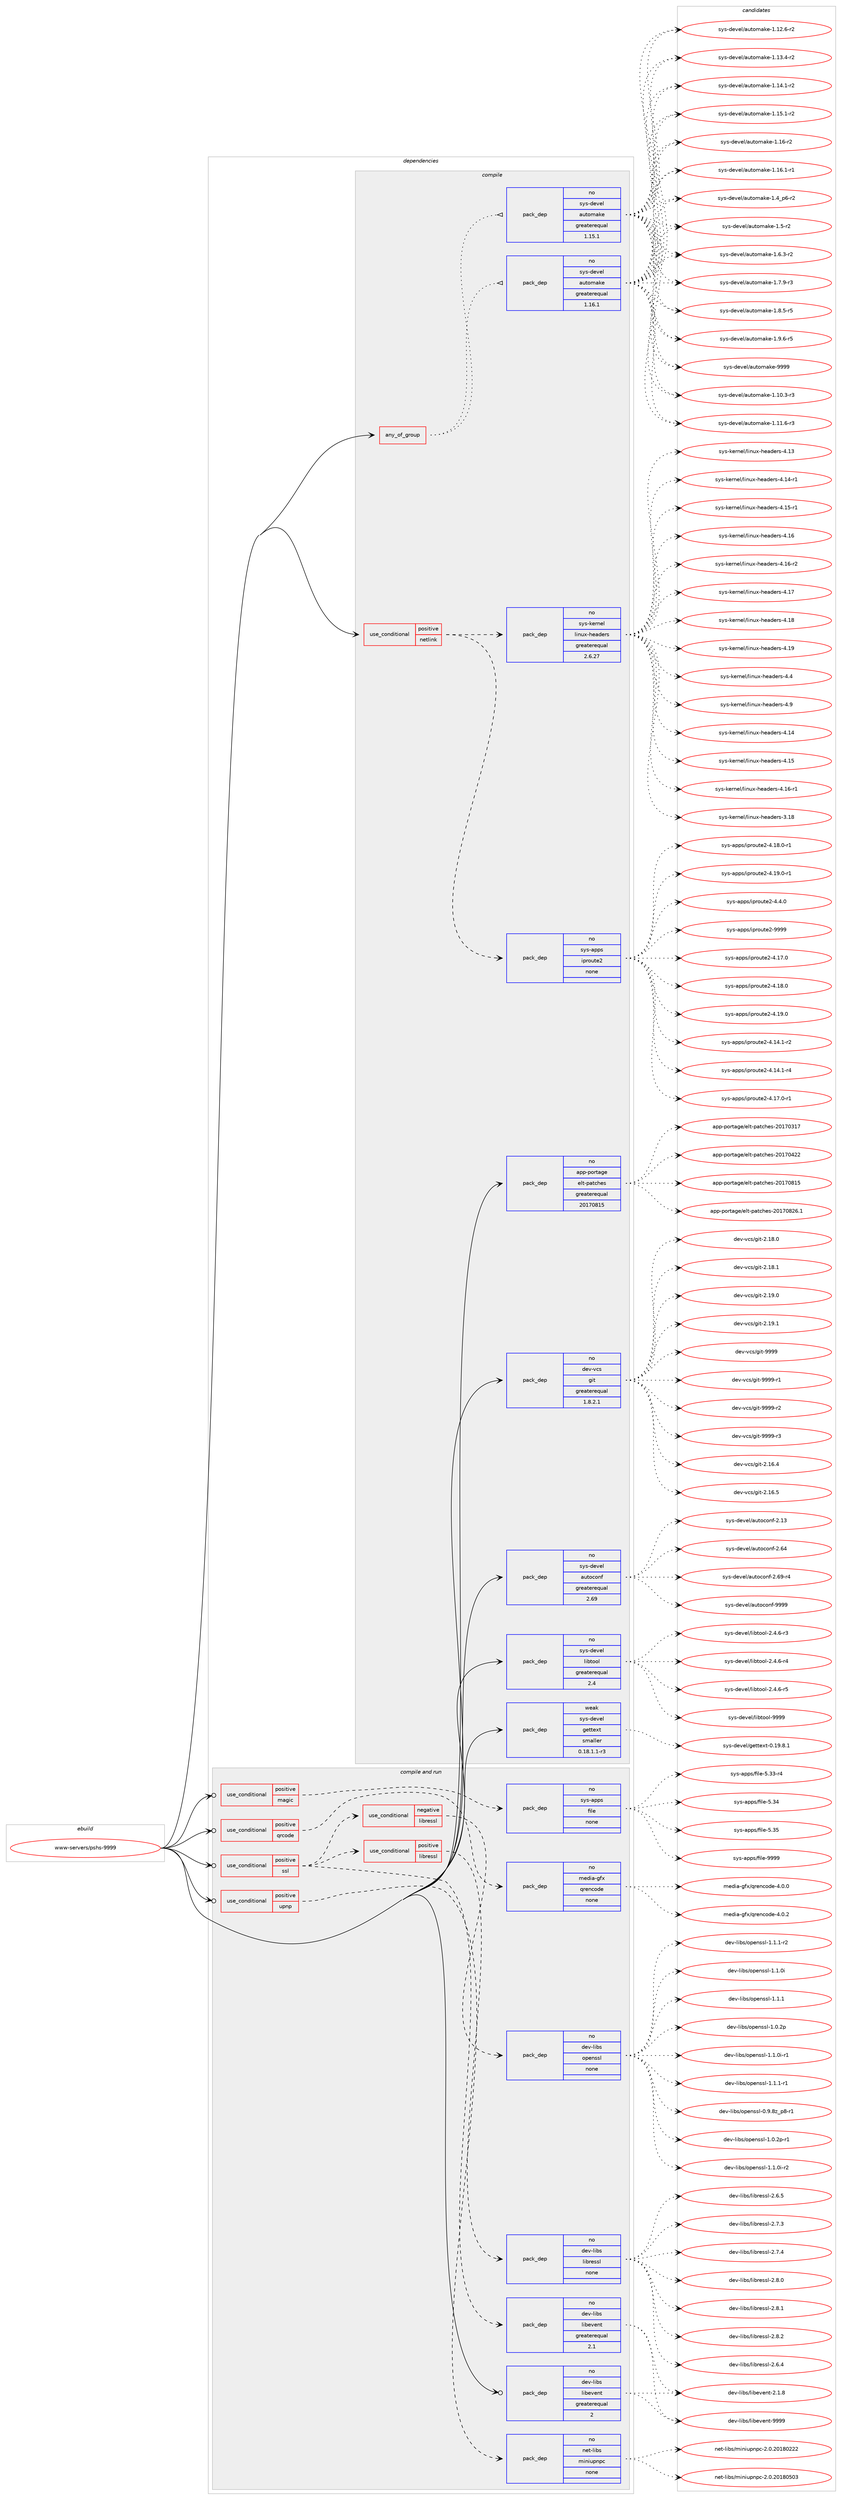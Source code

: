 digraph prolog {

# *************
# Graph options
# *************

newrank=true;
concentrate=true;
compound=true;
graph [rankdir=LR,fontname=Helvetica,fontsize=10,ranksep=1.5];#, ranksep=2.5, nodesep=0.2];
edge  [arrowhead=vee];
node  [fontname=Helvetica,fontsize=10];

# **********
# The ebuild
# **********

subgraph cluster_leftcol {
color=gray;
rank=same;
label=<<i>ebuild</i>>;
id [label="www-servers/pshs-9999", color=red, width=4, href="../www-servers/pshs-9999.svg"];
}

# ****************
# The dependencies
# ****************

subgraph cluster_midcol {
color=gray;
label=<<i>dependencies</i>>;
subgraph cluster_compile {
fillcolor="#eeeeee";
style=filled;
label=<<i>compile</i>>;
subgraph any212 {
dependency9326 [label=<<TABLE BORDER="0" CELLBORDER="1" CELLSPACING="0" CELLPADDING="4"><TR><TD CELLPADDING="10">any_of_group</TD></TR></TABLE>>, shape=none, color=red];subgraph pack7358 {
dependency9327 [label=<<TABLE BORDER="0" CELLBORDER="1" CELLSPACING="0" CELLPADDING="4" WIDTH="220"><TR><TD ROWSPAN="6" CELLPADDING="30">pack_dep</TD></TR><TR><TD WIDTH="110">no</TD></TR><TR><TD>sys-devel</TD></TR><TR><TD>automake</TD></TR><TR><TD>greaterequal</TD></TR><TR><TD>1.16.1</TD></TR></TABLE>>, shape=none, color=blue];
}
dependency9326:e -> dependency9327:w [weight=20,style="dotted",arrowhead="oinv"];
subgraph pack7359 {
dependency9328 [label=<<TABLE BORDER="0" CELLBORDER="1" CELLSPACING="0" CELLPADDING="4" WIDTH="220"><TR><TD ROWSPAN="6" CELLPADDING="30">pack_dep</TD></TR><TR><TD WIDTH="110">no</TD></TR><TR><TD>sys-devel</TD></TR><TR><TD>automake</TD></TR><TR><TD>greaterequal</TD></TR><TR><TD>1.15.1</TD></TR></TABLE>>, shape=none, color=blue];
}
dependency9326:e -> dependency9328:w [weight=20,style="dotted",arrowhead="oinv"];
}
id:e -> dependency9326:w [weight=20,style="solid",arrowhead="vee"];
subgraph cond1746 {
dependency9329 [label=<<TABLE BORDER="0" CELLBORDER="1" CELLSPACING="0" CELLPADDING="4"><TR><TD ROWSPAN="3" CELLPADDING="10">use_conditional</TD></TR><TR><TD>positive</TD></TR><TR><TD>netlink</TD></TR></TABLE>>, shape=none, color=red];
subgraph pack7360 {
dependency9330 [label=<<TABLE BORDER="0" CELLBORDER="1" CELLSPACING="0" CELLPADDING="4" WIDTH="220"><TR><TD ROWSPAN="6" CELLPADDING="30">pack_dep</TD></TR><TR><TD WIDTH="110">no</TD></TR><TR><TD>sys-apps</TD></TR><TR><TD>iproute2</TD></TR><TR><TD>none</TD></TR><TR><TD></TD></TR></TABLE>>, shape=none, color=blue];
}
dependency9329:e -> dependency9330:w [weight=20,style="dashed",arrowhead="vee"];
subgraph pack7361 {
dependency9331 [label=<<TABLE BORDER="0" CELLBORDER="1" CELLSPACING="0" CELLPADDING="4" WIDTH="220"><TR><TD ROWSPAN="6" CELLPADDING="30">pack_dep</TD></TR><TR><TD WIDTH="110">no</TD></TR><TR><TD>sys-kernel</TD></TR><TR><TD>linux-headers</TD></TR><TR><TD>greaterequal</TD></TR><TR><TD>2.6.27</TD></TR></TABLE>>, shape=none, color=blue];
}
dependency9329:e -> dependency9331:w [weight=20,style="dashed",arrowhead="vee"];
}
id:e -> dependency9329:w [weight=20,style="solid",arrowhead="vee"];
subgraph pack7362 {
dependency9332 [label=<<TABLE BORDER="0" CELLBORDER="1" CELLSPACING="0" CELLPADDING="4" WIDTH="220"><TR><TD ROWSPAN="6" CELLPADDING="30">pack_dep</TD></TR><TR><TD WIDTH="110">no</TD></TR><TR><TD>app-portage</TD></TR><TR><TD>elt-patches</TD></TR><TR><TD>greaterequal</TD></TR><TR><TD>20170815</TD></TR></TABLE>>, shape=none, color=blue];
}
id:e -> dependency9332:w [weight=20,style="solid",arrowhead="vee"];
subgraph pack7363 {
dependency9333 [label=<<TABLE BORDER="0" CELLBORDER="1" CELLSPACING="0" CELLPADDING="4" WIDTH="220"><TR><TD ROWSPAN="6" CELLPADDING="30">pack_dep</TD></TR><TR><TD WIDTH="110">no</TD></TR><TR><TD>dev-vcs</TD></TR><TR><TD>git</TD></TR><TR><TD>greaterequal</TD></TR><TR><TD>1.8.2.1</TD></TR></TABLE>>, shape=none, color=blue];
}
id:e -> dependency9333:w [weight=20,style="solid",arrowhead="vee"];
subgraph pack7364 {
dependency9334 [label=<<TABLE BORDER="0" CELLBORDER="1" CELLSPACING="0" CELLPADDING="4" WIDTH="220"><TR><TD ROWSPAN="6" CELLPADDING="30">pack_dep</TD></TR><TR><TD WIDTH="110">no</TD></TR><TR><TD>sys-devel</TD></TR><TR><TD>autoconf</TD></TR><TR><TD>greaterequal</TD></TR><TR><TD>2.69</TD></TR></TABLE>>, shape=none, color=blue];
}
id:e -> dependency9334:w [weight=20,style="solid",arrowhead="vee"];
subgraph pack7365 {
dependency9335 [label=<<TABLE BORDER="0" CELLBORDER="1" CELLSPACING="0" CELLPADDING="4" WIDTH="220"><TR><TD ROWSPAN="6" CELLPADDING="30">pack_dep</TD></TR><TR><TD WIDTH="110">no</TD></TR><TR><TD>sys-devel</TD></TR><TR><TD>libtool</TD></TR><TR><TD>greaterequal</TD></TR><TR><TD>2.4</TD></TR></TABLE>>, shape=none, color=blue];
}
id:e -> dependency9335:w [weight=20,style="solid",arrowhead="vee"];
subgraph pack7366 {
dependency9336 [label=<<TABLE BORDER="0" CELLBORDER="1" CELLSPACING="0" CELLPADDING="4" WIDTH="220"><TR><TD ROWSPAN="6" CELLPADDING="30">pack_dep</TD></TR><TR><TD WIDTH="110">weak</TD></TR><TR><TD>sys-devel</TD></TR><TR><TD>gettext</TD></TR><TR><TD>smaller</TD></TR><TR><TD>0.18.1.1-r3</TD></TR></TABLE>>, shape=none, color=blue];
}
id:e -> dependency9336:w [weight=20,style="solid",arrowhead="vee"];
}
subgraph cluster_compileandrun {
fillcolor="#eeeeee";
style=filled;
label=<<i>compile and run</i>>;
subgraph cond1747 {
dependency9337 [label=<<TABLE BORDER="0" CELLBORDER="1" CELLSPACING="0" CELLPADDING="4"><TR><TD ROWSPAN="3" CELLPADDING="10">use_conditional</TD></TR><TR><TD>positive</TD></TR><TR><TD>magic</TD></TR></TABLE>>, shape=none, color=red];
subgraph pack7367 {
dependency9338 [label=<<TABLE BORDER="0" CELLBORDER="1" CELLSPACING="0" CELLPADDING="4" WIDTH="220"><TR><TD ROWSPAN="6" CELLPADDING="30">pack_dep</TD></TR><TR><TD WIDTH="110">no</TD></TR><TR><TD>sys-apps</TD></TR><TR><TD>file</TD></TR><TR><TD>none</TD></TR><TR><TD></TD></TR></TABLE>>, shape=none, color=blue];
}
dependency9337:e -> dependency9338:w [weight=20,style="dashed",arrowhead="vee"];
}
id:e -> dependency9337:w [weight=20,style="solid",arrowhead="odotvee"];
subgraph cond1748 {
dependency9339 [label=<<TABLE BORDER="0" CELLBORDER="1" CELLSPACING="0" CELLPADDING="4"><TR><TD ROWSPAN="3" CELLPADDING="10">use_conditional</TD></TR><TR><TD>positive</TD></TR><TR><TD>qrcode</TD></TR></TABLE>>, shape=none, color=red];
subgraph pack7368 {
dependency9340 [label=<<TABLE BORDER="0" CELLBORDER="1" CELLSPACING="0" CELLPADDING="4" WIDTH="220"><TR><TD ROWSPAN="6" CELLPADDING="30">pack_dep</TD></TR><TR><TD WIDTH="110">no</TD></TR><TR><TD>media-gfx</TD></TR><TR><TD>qrencode</TD></TR><TR><TD>none</TD></TR><TR><TD></TD></TR></TABLE>>, shape=none, color=blue];
}
dependency9339:e -> dependency9340:w [weight=20,style="dashed",arrowhead="vee"];
}
id:e -> dependency9339:w [weight=20,style="solid",arrowhead="odotvee"];
subgraph cond1749 {
dependency9341 [label=<<TABLE BORDER="0" CELLBORDER="1" CELLSPACING="0" CELLPADDING="4"><TR><TD ROWSPAN="3" CELLPADDING="10">use_conditional</TD></TR><TR><TD>positive</TD></TR><TR><TD>ssl</TD></TR></TABLE>>, shape=none, color=red];
subgraph pack7369 {
dependency9342 [label=<<TABLE BORDER="0" CELLBORDER="1" CELLSPACING="0" CELLPADDING="4" WIDTH="220"><TR><TD ROWSPAN="6" CELLPADDING="30">pack_dep</TD></TR><TR><TD WIDTH="110">no</TD></TR><TR><TD>dev-libs</TD></TR><TR><TD>libevent</TD></TR><TR><TD>greaterequal</TD></TR><TR><TD>2.1</TD></TR></TABLE>>, shape=none, color=blue];
}
dependency9341:e -> dependency9342:w [weight=20,style="dashed",arrowhead="vee"];
subgraph cond1750 {
dependency9343 [label=<<TABLE BORDER="0" CELLBORDER="1" CELLSPACING="0" CELLPADDING="4"><TR><TD ROWSPAN="3" CELLPADDING="10">use_conditional</TD></TR><TR><TD>negative</TD></TR><TR><TD>libressl</TD></TR></TABLE>>, shape=none, color=red];
subgraph pack7370 {
dependency9344 [label=<<TABLE BORDER="0" CELLBORDER="1" CELLSPACING="0" CELLPADDING="4" WIDTH="220"><TR><TD ROWSPAN="6" CELLPADDING="30">pack_dep</TD></TR><TR><TD WIDTH="110">no</TD></TR><TR><TD>dev-libs</TD></TR><TR><TD>openssl</TD></TR><TR><TD>none</TD></TR><TR><TD></TD></TR></TABLE>>, shape=none, color=blue];
}
dependency9343:e -> dependency9344:w [weight=20,style="dashed",arrowhead="vee"];
}
dependency9341:e -> dependency9343:w [weight=20,style="dashed",arrowhead="vee"];
subgraph cond1751 {
dependency9345 [label=<<TABLE BORDER="0" CELLBORDER="1" CELLSPACING="0" CELLPADDING="4"><TR><TD ROWSPAN="3" CELLPADDING="10">use_conditional</TD></TR><TR><TD>positive</TD></TR><TR><TD>libressl</TD></TR></TABLE>>, shape=none, color=red];
subgraph pack7371 {
dependency9346 [label=<<TABLE BORDER="0" CELLBORDER="1" CELLSPACING="0" CELLPADDING="4" WIDTH="220"><TR><TD ROWSPAN="6" CELLPADDING="30">pack_dep</TD></TR><TR><TD WIDTH="110">no</TD></TR><TR><TD>dev-libs</TD></TR><TR><TD>libressl</TD></TR><TR><TD>none</TD></TR><TR><TD></TD></TR></TABLE>>, shape=none, color=blue];
}
dependency9345:e -> dependency9346:w [weight=20,style="dashed",arrowhead="vee"];
}
dependency9341:e -> dependency9345:w [weight=20,style="dashed",arrowhead="vee"];
}
id:e -> dependency9341:w [weight=20,style="solid",arrowhead="odotvee"];
subgraph cond1752 {
dependency9347 [label=<<TABLE BORDER="0" CELLBORDER="1" CELLSPACING="0" CELLPADDING="4"><TR><TD ROWSPAN="3" CELLPADDING="10">use_conditional</TD></TR><TR><TD>positive</TD></TR><TR><TD>upnp</TD></TR></TABLE>>, shape=none, color=red];
subgraph pack7372 {
dependency9348 [label=<<TABLE BORDER="0" CELLBORDER="1" CELLSPACING="0" CELLPADDING="4" WIDTH="220"><TR><TD ROWSPAN="6" CELLPADDING="30">pack_dep</TD></TR><TR><TD WIDTH="110">no</TD></TR><TR><TD>net-libs</TD></TR><TR><TD>miniupnpc</TD></TR><TR><TD>none</TD></TR><TR><TD></TD></TR></TABLE>>, shape=none, color=blue];
}
dependency9347:e -> dependency9348:w [weight=20,style="dashed",arrowhead="vee"];
}
id:e -> dependency9347:w [weight=20,style="solid",arrowhead="odotvee"];
subgraph pack7373 {
dependency9349 [label=<<TABLE BORDER="0" CELLBORDER="1" CELLSPACING="0" CELLPADDING="4" WIDTH="220"><TR><TD ROWSPAN="6" CELLPADDING="30">pack_dep</TD></TR><TR><TD WIDTH="110">no</TD></TR><TR><TD>dev-libs</TD></TR><TR><TD>libevent</TD></TR><TR><TD>greaterequal</TD></TR><TR><TD>2</TD></TR></TABLE>>, shape=none, color=blue];
}
id:e -> dependency9349:w [weight=20,style="solid",arrowhead="odotvee"];
}
subgraph cluster_run {
fillcolor="#eeeeee";
style=filled;
label=<<i>run</i>>;
}
}

# **************
# The candidates
# **************

subgraph cluster_choices {
rank=same;
color=gray;
label=<<i>candidates</i>>;

subgraph choice7358 {
color=black;
nodesep=1;
choice11512111545100101118101108479711711611110997107101454946494846514511451 [label="sys-devel/automake-1.10.3-r3", color=red, width=4,href="../sys-devel/automake-1.10.3-r3.svg"];
choice11512111545100101118101108479711711611110997107101454946494946544511451 [label="sys-devel/automake-1.11.6-r3", color=red, width=4,href="../sys-devel/automake-1.11.6-r3.svg"];
choice11512111545100101118101108479711711611110997107101454946495046544511450 [label="sys-devel/automake-1.12.6-r2", color=red, width=4,href="../sys-devel/automake-1.12.6-r2.svg"];
choice11512111545100101118101108479711711611110997107101454946495146524511450 [label="sys-devel/automake-1.13.4-r2", color=red, width=4,href="../sys-devel/automake-1.13.4-r2.svg"];
choice11512111545100101118101108479711711611110997107101454946495246494511450 [label="sys-devel/automake-1.14.1-r2", color=red, width=4,href="../sys-devel/automake-1.14.1-r2.svg"];
choice11512111545100101118101108479711711611110997107101454946495346494511450 [label="sys-devel/automake-1.15.1-r2", color=red, width=4,href="../sys-devel/automake-1.15.1-r2.svg"];
choice1151211154510010111810110847971171161111099710710145494649544511450 [label="sys-devel/automake-1.16-r2", color=red, width=4,href="../sys-devel/automake-1.16-r2.svg"];
choice11512111545100101118101108479711711611110997107101454946495446494511449 [label="sys-devel/automake-1.16.1-r1", color=red, width=4,href="../sys-devel/automake-1.16.1-r1.svg"];
choice115121115451001011181011084797117116111109971071014549465295112544511450 [label="sys-devel/automake-1.4_p6-r2", color=red, width=4,href="../sys-devel/automake-1.4_p6-r2.svg"];
choice11512111545100101118101108479711711611110997107101454946534511450 [label="sys-devel/automake-1.5-r2", color=red, width=4,href="../sys-devel/automake-1.5-r2.svg"];
choice115121115451001011181011084797117116111109971071014549465446514511450 [label="sys-devel/automake-1.6.3-r2", color=red, width=4,href="../sys-devel/automake-1.6.3-r2.svg"];
choice115121115451001011181011084797117116111109971071014549465546574511451 [label="sys-devel/automake-1.7.9-r3", color=red, width=4,href="../sys-devel/automake-1.7.9-r3.svg"];
choice115121115451001011181011084797117116111109971071014549465646534511453 [label="sys-devel/automake-1.8.5-r5", color=red, width=4,href="../sys-devel/automake-1.8.5-r5.svg"];
choice115121115451001011181011084797117116111109971071014549465746544511453 [label="sys-devel/automake-1.9.6-r5", color=red, width=4,href="../sys-devel/automake-1.9.6-r5.svg"];
choice115121115451001011181011084797117116111109971071014557575757 [label="sys-devel/automake-9999", color=red, width=4,href="../sys-devel/automake-9999.svg"];
dependency9327:e -> choice11512111545100101118101108479711711611110997107101454946494846514511451:w [style=dotted,weight="100"];
dependency9327:e -> choice11512111545100101118101108479711711611110997107101454946494946544511451:w [style=dotted,weight="100"];
dependency9327:e -> choice11512111545100101118101108479711711611110997107101454946495046544511450:w [style=dotted,weight="100"];
dependency9327:e -> choice11512111545100101118101108479711711611110997107101454946495146524511450:w [style=dotted,weight="100"];
dependency9327:e -> choice11512111545100101118101108479711711611110997107101454946495246494511450:w [style=dotted,weight="100"];
dependency9327:e -> choice11512111545100101118101108479711711611110997107101454946495346494511450:w [style=dotted,weight="100"];
dependency9327:e -> choice1151211154510010111810110847971171161111099710710145494649544511450:w [style=dotted,weight="100"];
dependency9327:e -> choice11512111545100101118101108479711711611110997107101454946495446494511449:w [style=dotted,weight="100"];
dependency9327:e -> choice115121115451001011181011084797117116111109971071014549465295112544511450:w [style=dotted,weight="100"];
dependency9327:e -> choice11512111545100101118101108479711711611110997107101454946534511450:w [style=dotted,weight="100"];
dependency9327:e -> choice115121115451001011181011084797117116111109971071014549465446514511450:w [style=dotted,weight="100"];
dependency9327:e -> choice115121115451001011181011084797117116111109971071014549465546574511451:w [style=dotted,weight="100"];
dependency9327:e -> choice115121115451001011181011084797117116111109971071014549465646534511453:w [style=dotted,weight="100"];
dependency9327:e -> choice115121115451001011181011084797117116111109971071014549465746544511453:w [style=dotted,weight="100"];
dependency9327:e -> choice115121115451001011181011084797117116111109971071014557575757:w [style=dotted,weight="100"];
}
subgraph choice7359 {
color=black;
nodesep=1;
choice11512111545100101118101108479711711611110997107101454946494846514511451 [label="sys-devel/automake-1.10.3-r3", color=red, width=4,href="../sys-devel/automake-1.10.3-r3.svg"];
choice11512111545100101118101108479711711611110997107101454946494946544511451 [label="sys-devel/automake-1.11.6-r3", color=red, width=4,href="../sys-devel/automake-1.11.6-r3.svg"];
choice11512111545100101118101108479711711611110997107101454946495046544511450 [label="sys-devel/automake-1.12.6-r2", color=red, width=4,href="../sys-devel/automake-1.12.6-r2.svg"];
choice11512111545100101118101108479711711611110997107101454946495146524511450 [label="sys-devel/automake-1.13.4-r2", color=red, width=4,href="../sys-devel/automake-1.13.4-r2.svg"];
choice11512111545100101118101108479711711611110997107101454946495246494511450 [label="sys-devel/automake-1.14.1-r2", color=red, width=4,href="../sys-devel/automake-1.14.1-r2.svg"];
choice11512111545100101118101108479711711611110997107101454946495346494511450 [label="sys-devel/automake-1.15.1-r2", color=red, width=4,href="../sys-devel/automake-1.15.1-r2.svg"];
choice1151211154510010111810110847971171161111099710710145494649544511450 [label="sys-devel/automake-1.16-r2", color=red, width=4,href="../sys-devel/automake-1.16-r2.svg"];
choice11512111545100101118101108479711711611110997107101454946495446494511449 [label="sys-devel/automake-1.16.1-r1", color=red, width=4,href="../sys-devel/automake-1.16.1-r1.svg"];
choice115121115451001011181011084797117116111109971071014549465295112544511450 [label="sys-devel/automake-1.4_p6-r2", color=red, width=4,href="../sys-devel/automake-1.4_p6-r2.svg"];
choice11512111545100101118101108479711711611110997107101454946534511450 [label="sys-devel/automake-1.5-r2", color=red, width=4,href="../sys-devel/automake-1.5-r2.svg"];
choice115121115451001011181011084797117116111109971071014549465446514511450 [label="sys-devel/automake-1.6.3-r2", color=red, width=4,href="../sys-devel/automake-1.6.3-r2.svg"];
choice115121115451001011181011084797117116111109971071014549465546574511451 [label="sys-devel/automake-1.7.9-r3", color=red, width=4,href="../sys-devel/automake-1.7.9-r3.svg"];
choice115121115451001011181011084797117116111109971071014549465646534511453 [label="sys-devel/automake-1.8.5-r5", color=red, width=4,href="../sys-devel/automake-1.8.5-r5.svg"];
choice115121115451001011181011084797117116111109971071014549465746544511453 [label="sys-devel/automake-1.9.6-r5", color=red, width=4,href="../sys-devel/automake-1.9.6-r5.svg"];
choice115121115451001011181011084797117116111109971071014557575757 [label="sys-devel/automake-9999", color=red, width=4,href="../sys-devel/automake-9999.svg"];
dependency9328:e -> choice11512111545100101118101108479711711611110997107101454946494846514511451:w [style=dotted,weight="100"];
dependency9328:e -> choice11512111545100101118101108479711711611110997107101454946494946544511451:w [style=dotted,weight="100"];
dependency9328:e -> choice11512111545100101118101108479711711611110997107101454946495046544511450:w [style=dotted,weight="100"];
dependency9328:e -> choice11512111545100101118101108479711711611110997107101454946495146524511450:w [style=dotted,weight="100"];
dependency9328:e -> choice11512111545100101118101108479711711611110997107101454946495246494511450:w [style=dotted,weight="100"];
dependency9328:e -> choice11512111545100101118101108479711711611110997107101454946495346494511450:w [style=dotted,weight="100"];
dependency9328:e -> choice1151211154510010111810110847971171161111099710710145494649544511450:w [style=dotted,weight="100"];
dependency9328:e -> choice11512111545100101118101108479711711611110997107101454946495446494511449:w [style=dotted,weight="100"];
dependency9328:e -> choice115121115451001011181011084797117116111109971071014549465295112544511450:w [style=dotted,weight="100"];
dependency9328:e -> choice11512111545100101118101108479711711611110997107101454946534511450:w [style=dotted,weight="100"];
dependency9328:e -> choice115121115451001011181011084797117116111109971071014549465446514511450:w [style=dotted,weight="100"];
dependency9328:e -> choice115121115451001011181011084797117116111109971071014549465546574511451:w [style=dotted,weight="100"];
dependency9328:e -> choice115121115451001011181011084797117116111109971071014549465646534511453:w [style=dotted,weight="100"];
dependency9328:e -> choice115121115451001011181011084797117116111109971071014549465746544511453:w [style=dotted,weight="100"];
dependency9328:e -> choice115121115451001011181011084797117116111109971071014557575757:w [style=dotted,weight="100"];
}
subgraph choice7360 {
color=black;
nodesep=1;
choice1151211154597112112115471051121141111171161015045524649554648 [label="sys-apps/iproute2-4.17.0", color=red, width=4,href="../sys-apps/iproute2-4.17.0.svg"];
choice1151211154597112112115471051121141111171161015045524649564648 [label="sys-apps/iproute2-4.18.0", color=red, width=4,href="../sys-apps/iproute2-4.18.0.svg"];
choice1151211154597112112115471051121141111171161015045524649574648 [label="sys-apps/iproute2-4.19.0", color=red, width=4,href="../sys-apps/iproute2-4.19.0.svg"];
choice11512111545971121121154710511211411111711610150455246495246494511450 [label="sys-apps/iproute2-4.14.1-r2", color=red, width=4,href="../sys-apps/iproute2-4.14.1-r2.svg"];
choice11512111545971121121154710511211411111711610150455246495246494511452 [label="sys-apps/iproute2-4.14.1-r4", color=red, width=4,href="../sys-apps/iproute2-4.14.1-r4.svg"];
choice11512111545971121121154710511211411111711610150455246495546484511449 [label="sys-apps/iproute2-4.17.0-r1", color=red, width=4,href="../sys-apps/iproute2-4.17.0-r1.svg"];
choice11512111545971121121154710511211411111711610150455246495646484511449 [label="sys-apps/iproute2-4.18.0-r1", color=red, width=4,href="../sys-apps/iproute2-4.18.0-r1.svg"];
choice11512111545971121121154710511211411111711610150455246495746484511449 [label="sys-apps/iproute2-4.19.0-r1", color=red, width=4,href="../sys-apps/iproute2-4.19.0-r1.svg"];
choice11512111545971121121154710511211411111711610150455246524648 [label="sys-apps/iproute2-4.4.0", color=red, width=4,href="../sys-apps/iproute2-4.4.0.svg"];
choice115121115459711211211547105112114111117116101504557575757 [label="sys-apps/iproute2-9999", color=red, width=4,href="../sys-apps/iproute2-9999.svg"];
dependency9330:e -> choice1151211154597112112115471051121141111171161015045524649554648:w [style=dotted,weight="100"];
dependency9330:e -> choice1151211154597112112115471051121141111171161015045524649564648:w [style=dotted,weight="100"];
dependency9330:e -> choice1151211154597112112115471051121141111171161015045524649574648:w [style=dotted,weight="100"];
dependency9330:e -> choice11512111545971121121154710511211411111711610150455246495246494511450:w [style=dotted,weight="100"];
dependency9330:e -> choice11512111545971121121154710511211411111711610150455246495246494511452:w [style=dotted,weight="100"];
dependency9330:e -> choice11512111545971121121154710511211411111711610150455246495546484511449:w [style=dotted,weight="100"];
dependency9330:e -> choice11512111545971121121154710511211411111711610150455246495646484511449:w [style=dotted,weight="100"];
dependency9330:e -> choice11512111545971121121154710511211411111711610150455246495746484511449:w [style=dotted,weight="100"];
dependency9330:e -> choice11512111545971121121154710511211411111711610150455246524648:w [style=dotted,weight="100"];
dependency9330:e -> choice115121115459711211211547105112114111117116101504557575757:w [style=dotted,weight="100"];
}
subgraph choice7361 {
color=black;
nodesep=1;
choice115121115451071011141101011084710810511011712045104101971001011141154552464952 [label="sys-kernel/linux-headers-4.14", color=red, width=4,href="../sys-kernel/linux-headers-4.14.svg"];
choice115121115451071011141101011084710810511011712045104101971001011141154552464953 [label="sys-kernel/linux-headers-4.15", color=red, width=4,href="../sys-kernel/linux-headers-4.15.svg"];
choice1151211154510710111411010110847108105110117120451041019710010111411545524649544511449 [label="sys-kernel/linux-headers-4.16-r1", color=red, width=4,href="../sys-kernel/linux-headers-4.16-r1.svg"];
choice115121115451071011141101011084710810511011712045104101971001011141154551464956 [label="sys-kernel/linux-headers-3.18", color=red, width=4,href="../sys-kernel/linux-headers-3.18.svg"];
choice115121115451071011141101011084710810511011712045104101971001011141154552464951 [label="sys-kernel/linux-headers-4.13", color=red, width=4,href="../sys-kernel/linux-headers-4.13.svg"];
choice1151211154510710111411010110847108105110117120451041019710010111411545524649524511449 [label="sys-kernel/linux-headers-4.14-r1", color=red, width=4,href="../sys-kernel/linux-headers-4.14-r1.svg"];
choice1151211154510710111411010110847108105110117120451041019710010111411545524649534511449 [label="sys-kernel/linux-headers-4.15-r1", color=red, width=4,href="../sys-kernel/linux-headers-4.15-r1.svg"];
choice115121115451071011141101011084710810511011712045104101971001011141154552464954 [label="sys-kernel/linux-headers-4.16", color=red, width=4,href="../sys-kernel/linux-headers-4.16.svg"];
choice1151211154510710111411010110847108105110117120451041019710010111411545524649544511450 [label="sys-kernel/linux-headers-4.16-r2", color=red, width=4,href="../sys-kernel/linux-headers-4.16-r2.svg"];
choice115121115451071011141101011084710810511011712045104101971001011141154552464955 [label="sys-kernel/linux-headers-4.17", color=red, width=4,href="../sys-kernel/linux-headers-4.17.svg"];
choice115121115451071011141101011084710810511011712045104101971001011141154552464956 [label="sys-kernel/linux-headers-4.18", color=red, width=4,href="../sys-kernel/linux-headers-4.18.svg"];
choice115121115451071011141101011084710810511011712045104101971001011141154552464957 [label="sys-kernel/linux-headers-4.19", color=red, width=4,href="../sys-kernel/linux-headers-4.19.svg"];
choice1151211154510710111411010110847108105110117120451041019710010111411545524652 [label="sys-kernel/linux-headers-4.4", color=red, width=4,href="../sys-kernel/linux-headers-4.4.svg"];
choice1151211154510710111411010110847108105110117120451041019710010111411545524657 [label="sys-kernel/linux-headers-4.9", color=red, width=4,href="../sys-kernel/linux-headers-4.9.svg"];
dependency9331:e -> choice115121115451071011141101011084710810511011712045104101971001011141154552464952:w [style=dotted,weight="100"];
dependency9331:e -> choice115121115451071011141101011084710810511011712045104101971001011141154552464953:w [style=dotted,weight="100"];
dependency9331:e -> choice1151211154510710111411010110847108105110117120451041019710010111411545524649544511449:w [style=dotted,weight="100"];
dependency9331:e -> choice115121115451071011141101011084710810511011712045104101971001011141154551464956:w [style=dotted,weight="100"];
dependency9331:e -> choice115121115451071011141101011084710810511011712045104101971001011141154552464951:w [style=dotted,weight="100"];
dependency9331:e -> choice1151211154510710111411010110847108105110117120451041019710010111411545524649524511449:w [style=dotted,weight="100"];
dependency9331:e -> choice1151211154510710111411010110847108105110117120451041019710010111411545524649534511449:w [style=dotted,weight="100"];
dependency9331:e -> choice115121115451071011141101011084710810511011712045104101971001011141154552464954:w [style=dotted,weight="100"];
dependency9331:e -> choice1151211154510710111411010110847108105110117120451041019710010111411545524649544511450:w [style=dotted,weight="100"];
dependency9331:e -> choice115121115451071011141101011084710810511011712045104101971001011141154552464955:w [style=dotted,weight="100"];
dependency9331:e -> choice115121115451071011141101011084710810511011712045104101971001011141154552464956:w [style=dotted,weight="100"];
dependency9331:e -> choice115121115451071011141101011084710810511011712045104101971001011141154552464957:w [style=dotted,weight="100"];
dependency9331:e -> choice1151211154510710111411010110847108105110117120451041019710010111411545524652:w [style=dotted,weight="100"];
dependency9331:e -> choice1151211154510710111411010110847108105110117120451041019710010111411545524657:w [style=dotted,weight="100"];
}
subgraph choice7362 {
color=black;
nodesep=1;
choice97112112451121111141169710310147101108116451129711699104101115455048495548514955 [label="app-portage/elt-patches-20170317", color=red, width=4,href="../app-portage/elt-patches-20170317.svg"];
choice97112112451121111141169710310147101108116451129711699104101115455048495548525050 [label="app-portage/elt-patches-20170422", color=red, width=4,href="../app-portage/elt-patches-20170422.svg"];
choice97112112451121111141169710310147101108116451129711699104101115455048495548564953 [label="app-portage/elt-patches-20170815", color=red, width=4,href="../app-portage/elt-patches-20170815.svg"];
choice971121124511211111411697103101471011081164511297116991041011154550484955485650544649 [label="app-portage/elt-patches-20170826.1", color=red, width=4,href="../app-portage/elt-patches-20170826.1.svg"];
dependency9332:e -> choice97112112451121111141169710310147101108116451129711699104101115455048495548514955:w [style=dotted,weight="100"];
dependency9332:e -> choice97112112451121111141169710310147101108116451129711699104101115455048495548525050:w [style=dotted,weight="100"];
dependency9332:e -> choice97112112451121111141169710310147101108116451129711699104101115455048495548564953:w [style=dotted,weight="100"];
dependency9332:e -> choice971121124511211111411697103101471011081164511297116991041011154550484955485650544649:w [style=dotted,weight="100"];
}
subgraph choice7363 {
color=black;
nodesep=1;
choice10010111845118991154710310511645504649544652 [label="dev-vcs/git-2.16.4", color=red, width=4,href="../dev-vcs/git-2.16.4.svg"];
choice10010111845118991154710310511645504649544653 [label="dev-vcs/git-2.16.5", color=red, width=4,href="../dev-vcs/git-2.16.5.svg"];
choice10010111845118991154710310511645504649564648 [label="dev-vcs/git-2.18.0", color=red, width=4,href="../dev-vcs/git-2.18.0.svg"];
choice10010111845118991154710310511645504649564649 [label="dev-vcs/git-2.18.1", color=red, width=4,href="../dev-vcs/git-2.18.1.svg"];
choice10010111845118991154710310511645504649574648 [label="dev-vcs/git-2.19.0", color=red, width=4,href="../dev-vcs/git-2.19.0.svg"];
choice10010111845118991154710310511645504649574649 [label="dev-vcs/git-2.19.1", color=red, width=4,href="../dev-vcs/git-2.19.1.svg"];
choice1001011184511899115471031051164557575757 [label="dev-vcs/git-9999", color=red, width=4,href="../dev-vcs/git-9999.svg"];
choice10010111845118991154710310511645575757574511449 [label="dev-vcs/git-9999-r1", color=red, width=4,href="../dev-vcs/git-9999-r1.svg"];
choice10010111845118991154710310511645575757574511450 [label="dev-vcs/git-9999-r2", color=red, width=4,href="../dev-vcs/git-9999-r2.svg"];
choice10010111845118991154710310511645575757574511451 [label="dev-vcs/git-9999-r3", color=red, width=4,href="../dev-vcs/git-9999-r3.svg"];
dependency9333:e -> choice10010111845118991154710310511645504649544652:w [style=dotted,weight="100"];
dependency9333:e -> choice10010111845118991154710310511645504649544653:w [style=dotted,weight="100"];
dependency9333:e -> choice10010111845118991154710310511645504649564648:w [style=dotted,weight="100"];
dependency9333:e -> choice10010111845118991154710310511645504649564649:w [style=dotted,weight="100"];
dependency9333:e -> choice10010111845118991154710310511645504649574648:w [style=dotted,weight="100"];
dependency9333:e -> choice10010111845118991154710310511645504649574649:w [style=dotted,weight="100"];
dependency9333:e -> choice1001011184511899115471031051164557575757:w [style=dotted,weight="100"];
dependency9333:e -> choice10010111845118991154710310511645575757574511449:w [style=dotted,weight="100"];
dependency9333:e -> choice10010111845118991154710310511645575757574511450:w [style=dotted,weight="100"];
dependency9333:e -> choice10010111845118991154710310511645575757574511451:w [style=dotted,weight="100"];
}
subgraph choice7364 {
color=black;
nodesep=1;
choice115121115451001011181011084797117116111991111101024550464951 [label="sys-devel/autoconf-2.13", color=red, width=4,href="../sys-devel/autoconf-2.13.svg"];
choice115121115451001011181011084797117116111991111101024550465452 [label="sys-devel/autoconf-2.64", color=red, width=4,href="../sys-devel/autoconf-2.64.svg"];
choice1151211154510010111810110847971171161119911111010245504654574511452 [label="sys-devel/autoconf-2.69-r4", color=red, width=4,href="../sys-devel/autoconf-2.69-r4.svg"];
choice115121115451001011181011084797117116111991111101024557575757 [label="sys-devel/autoconf-9999", color=red, width=4,href="../sys-devel/autoconf-9999.svg"];
dependency9334:e -> choice115121115451001011181011084797117116111991111101024550464951:w [style=dotted,weight="100"];
dependency9334:e -> choice115121115451001011181011084797117116111991111101024550465452:w [style=dotted,weight="100"];
dependency9334:e -> choice1151211154510010111810110847971171161119911111010245504654574511452:w [style=dotted,weight="100"];
dependency9334:e -> choice115121115451001011181011084797117116111991111101024557575757:w [style=dotted,weight="100"];
}
subgraph choice7365 {
color=black;
nodesep=1;
choice1151211154510010111810110847108105981161111111084550465246544511451 [label="sys-devel/libtool-2.4.6-r3", color=red, width=4,href="../sys-devel/libtool-2.4.6-r3.svg"];
choice1151211154510010111810110847108105981161111111084550465246544511452 [label="sys-devel/libtool-2.4.6-r4", color=red, width=4,href="../sys-devel/libtool-2.4.6-r4.svg"];
choice1151211154510010111810110847108105981161111111084550465246544511453 [label="sys-devel/libtool-2.4.6-r5", color=red, width=4,href="../sys-devel/libtool-2.4.6-r5.svg"];
choice1151211154510010111810110847108105981161111111084557575757 [label="sys-devel/libtool-9999", color=red, width=4,href="../sys-devel/libtool-9999.svg"];
dependency9335:e -> choice1151211154510010111810110847108105981161111111084550465246544511451:w [style=dotted,weight="100"];
dependency9335:e -> choice1151211154510010111810110847108105981161111111084550465246544511452:w [style=dotted,weight="100"];
dependency9335:e -> choice1151211154510010111810110847108105981161111111084550465246544511453:w [style=dotted,weight="100"];
dependency9335:e -> choice1151211154510010111810110847108105981161111111084557575757:w [style=dotted,weight="100"];
}
subgraph choice7366 {
color=black;
nodesep=1;
choice1151211154510010111810110847103101116116101120116454846495746564649 [label="sys-devel/gettext-0.19.8.1", color=red, width=4,href="../sys-devel/gettext-0.19.8.1.svg"];
dependency9336:e -> choice1151211154510010111810110847103101116116101120116454846495746564649:w [style=dotted,weight="100"];
}
subgraph choice7367 {
color=black;
nodesep=1;
choice11512111545971121121154710210510810145534651514511452 [label="sys-apps/file-5.33-r4", color=red, width=4,href="../sys-apps/file-5.33-r4.svg"];
choice1151211154597112112115471021051081014553465152 [label="sys-apps/file-5.34", color=red, width=4,href="../sys-apps/file-5.34.svg"];
choice1151211154597112112115471021051081014553465153 [label="sys-apps/file-5.35", color=red, width=4,href="../sys-apps/file-5.35.svg"];
choice1151211154597112112115471021051081014557575757 [label="sys-apps/file-9999", color=red, width=4,href="../sys-apps/file-9999.svg"];
dependency9338:e -> choice11512111545971121121154710210510810145534651514511452:w [style=dotted,weight="100"];
dependency9338:e -> choice1151211154597112112115471021051081014553465152:w [style=dotted,weight="100"];
dependency9338:e -> choice1151211154597112112115471021051081014553465153:w [style=dotted,weight="100"];
dependency9338:e -> choice1151211154597112112115471021051081014557575757:w [style=dotted,weight="100"];
}
subgraph choice7368 {
color=black;
nodesep=1;
choice10910110010597451031021204711311410111099111100101455246484648 [label="media-gfx/qrencode-4.0.0", color=red, width=4,href="../media-gfx/qrencode-4.0.0.svg"];
choice10910110010597451031021204711311410111099111100101455246484650 [label="media-gfx/qrencode-4.0.2", color=red, width=4,href="../media-gfx/qrencode-4.0.2.svg"];
dependency9340:e -> choice10910110010597451031021204711311410111099111100101455246484648:w [style=dotted,weight="100"];
dependency9340:e -> choice10910110010597451031021204711311410111099111100101455246484650:w [style=dotted,weight="100"];
}
subgraph choice7369 {
color=black;
nodesep=1;
choice10010111845108105981154710810598101118101110116455046494656 [label="dev-libs/libevent-2.1.8", color=red, width=4,href="../dev-libs/libevent-2.1.8.svg"];
choice100101118451081059811547108105981011181011101164557575757 [label="dev-libs/libevent-9999", color=red, width=4,href="../dev-libs/libevent-9999.svg"];
dependency9342:e -> choice10010111845108105981154710810598101118101110116455046494656:w [style=dotted,weight="100"];
dependency9342:e -> choice100101118451081059811547108105981011181011101164557575757:w [style=dotted,weight="100"];
}
subgraph choice7370 {
color=black;
nodesep=1;
choice100101118451081059811547111112101110115115108454946494648105 [label="dev-libs/openssl-1.1.0i", color=red, width=4,href="../dev-libs/openssl-1.1.0i.svg"];
choice100101118451081059811547111112101110115115108454946494649 [label="dev-libs/openssl-1.1.1", color=red, width=4,href="../dev-libs/openssl-1.1.1.svg"];
choice100101118451081059811547111112101110115115108454946484650112 [label="dev-libs/openssl-1.0.2p", color=red, width=4,href="../dev-libs/openssl-1.0.2p.svg"];
choice1001011184510810598115471111121011101151151084549464946481054511449 [label="dev-libs/openssl-1.1.0i-r1", color=red, width=4,href="../dev-libs/openssl-1.1.0i-r1.svg"];
choice1001011184510810598115471111121011101151151084549464946494511449 [label="dev-libs/openssl-1.1.1-r1", color=red, width=4,href="../dev-libs/openssl-1.1.1-r1.svg"];
choice10010111845108105981154711111210111011511510845484657465612295112564511449 [label="dev-libs/openssl-0.9.8z_p8-r1", color=red, width=4,href="../dev-libs/openssl-0.9.8z_p8-r1.svg"];
choice1001011184510810598115471111121011101151151084549464846501124511449 [label="dev-libs/openssl-1.0.2p-r1", color=red, width=4,href="../dev-libs/openssl-1.0.2p-r1.svg"];
choice1001011184510810598115471111121011101151151084549464946481054511450 [label="dev-libs/openssl-1.1.0i-r2", color=red, width=4,href="../dev-libs/openssl-1.1.0i-r2.svg"];
choice1001011184510810598115471111121011101151151084549464946494511450 [label="dev-libs/openssl-1.1.1-r2", color=red, width=4,href="../dev-libs/openssl-1.1.1-r2.svg"];
dependency9344:e -> choice100101118451081059811547111112101110115115108454946494648105:w [style=dotted,weight="100"];
dependency9344:e -> choice100101118451081059811547111112101110115115108454946494649:w [style=dotted,weight="100"];
dependency9344:e -> choice100101118451081059811547111112101110115115108454946484650112:w [style=dotted,weight="100"];
dependency9344:e -> choice1001011184510810598115471111121011101151151084549464946481054511449:w [style=dotted,weight="100"];
dependency9344:e -> choice1001011184510810598115471111121011101151151084549464946494511449:w [style=dotted,weight="100"];
dependency9344:e -> choice10010111845108105981154711111210111011511510845484657465612295112564511449:w [style=dotted,weight="100"];
dependency9344:e -> choice1001011184510810598115471111121011101151151084549464846501124511449:w [style=dotted,weight="100"];
dependency9344:e -> choice1001011184510810598115471111121011101151151084549464946481054511450:w [style=dotted,weight="100"];
dependency9344:e -> choice1001011184510810598115471111121011101151151084549464946494511450:w [style=dotted,weight="100"];
}
subgraph choice7371 {
color=black;
nodesep=1;
choice10010111845108105981154710810598114101115115108455046544652 [label="dev-libs/libressl-2.6.4", color=red, width=4,href="../dev-libs/libressl-2.6.4.svg"];
choice10010111845108105981154710810598114101115115108455046544653 [label="dev-libs/libressl-2.6.5", color=red, width=4,href="../dev-libs/libressl-2.6.5.svg"];
choice10010111845108105981154710810598114101115115108455046554651 [label="dev-libs/libressl-2.7.3", color=red, width=4,href="../dev-libs/libressl-2.7.3.svg"];
choice10010111845108105981154710810598114101115115108455046554652 [label="dev-libs/libressl-2.7.4", color=red, width=4,href="../dev-libs/libressl-2.7.4.svg"];
choice10010111845108105981154710810598114101115115108455046564648 [label="dev-libs/libressl-2.8.0", color=red, width=4,href="../dev-libs/libressl-2.8.0.svg"];
choice10010111845108105981154710810598114101115115108455046564649 [label="dev-libs/libressl-2.8.1", color=red, width=4,href="../dev-libs/libressl-2.8.1.svg"];
choice10010111845108105981154710810598114101115115108455046564650 [label="dev-libs/libressl-2.8.2", color=red, width=4,href="../dev-libs/libressl-2.8.2.svg"];
dependency9346:e -> choice10010111845108105981154710810598114101115115108455046544652:w [style=dotted,weight="100"];
dependency9346:e -> choice10010111845108105981154710810598114101115115108455046544653:w [style=dotted,weight="100"];
dependency9346:e -> choice10010111845108105981154710810598114101115115108455046554651:w [style=dotted,weight="100"];
dependency9346:e -> choice10010111845108105981154710810598114101115115108455046554652:w [style=dotted,weight="100"];
dependency9346:e -> choice10010111845108105981154710810598114101115115108455046564648:w [style=dotted,weight="100"];
dependency9346:e -> choice10010111845108105981154710810598114101115115108455046564649:w [style=dotted,weight="100"];
dependency9346:e -> choice10010111845108105981154710810598114101115115108455046564650:w [style=dotted,weight="100"];
}
subgraph choice7372 {
color=black;
nodesep=1;
choice1101011164510810598115471091051101051171121101129945504648465048495648505050 [label="net-libs/miniupnpc-2.0.20180222", color=red, width=4,href="../net-libs/miniupnpc-2.0.20180222.svg"];
choice1101011164510810598115471091051101051171121101129945504648465048495648534851 [label="net-libs/miniupnpc-2.0.20180503", color=red, width=4,href="../net-libs/miniupnpc-2.0.20180503.svg"];
dependency9348:e -> choice1101011164510810598115471091051101051171121101129945504648465048495648505050:w [style=dotted,weight="100"];
dependency9348:e -> choice1101011164510810598115471091051101051171121101129945504648465048495648534851:w [style=dotted,weight="100"];
}
subgraph choice7373 {
color=black;
nodesep=1;
choice10010111845108105981154710810598101118101110116455046494656 [label="dev-libs/libevent-2.1.8", color=red, width=4,href="../dev-libs/libevent-2.1.8.svg"];
choice100101118451081059811547108105981011181011101164557575757 [label="dev-libs/libevent-9999", color=red, width=4,href="../dev-libs/libevent-9999.svg"];
dependency9349:e -> choice10010111845108105981154710810598101118101110116455046494656:w [style=dotted,weight="100"];
dependency9349:e -> choice100101118451081059811547108105981011181011101164557575757:w [style=dotted,weight="100"];
}
}

}
